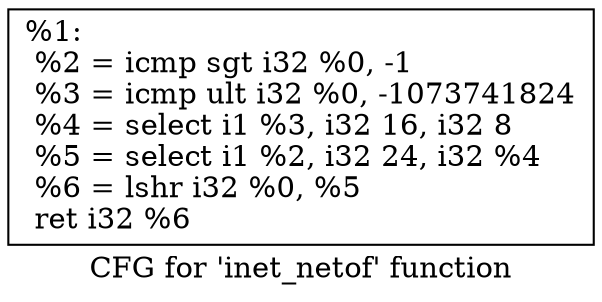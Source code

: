 digraph "CFG for 'inet_netof' function" {
	label="CFG for 'inet_netof' function";

	Node0x1ed7da0 [shape=record,label="{%1:\l  %2 = icmp sgt i32 %0, -1\l  %3 = icmp ult i32 %0, -1073741824\l  %4 = select i1 %3, i32 16, i32 8\l  %5 = select i1 %2, i32 24, i32 %4\l  %6 = lshr i32 %0, %5\l  ret i32 %6\l}"];
}
